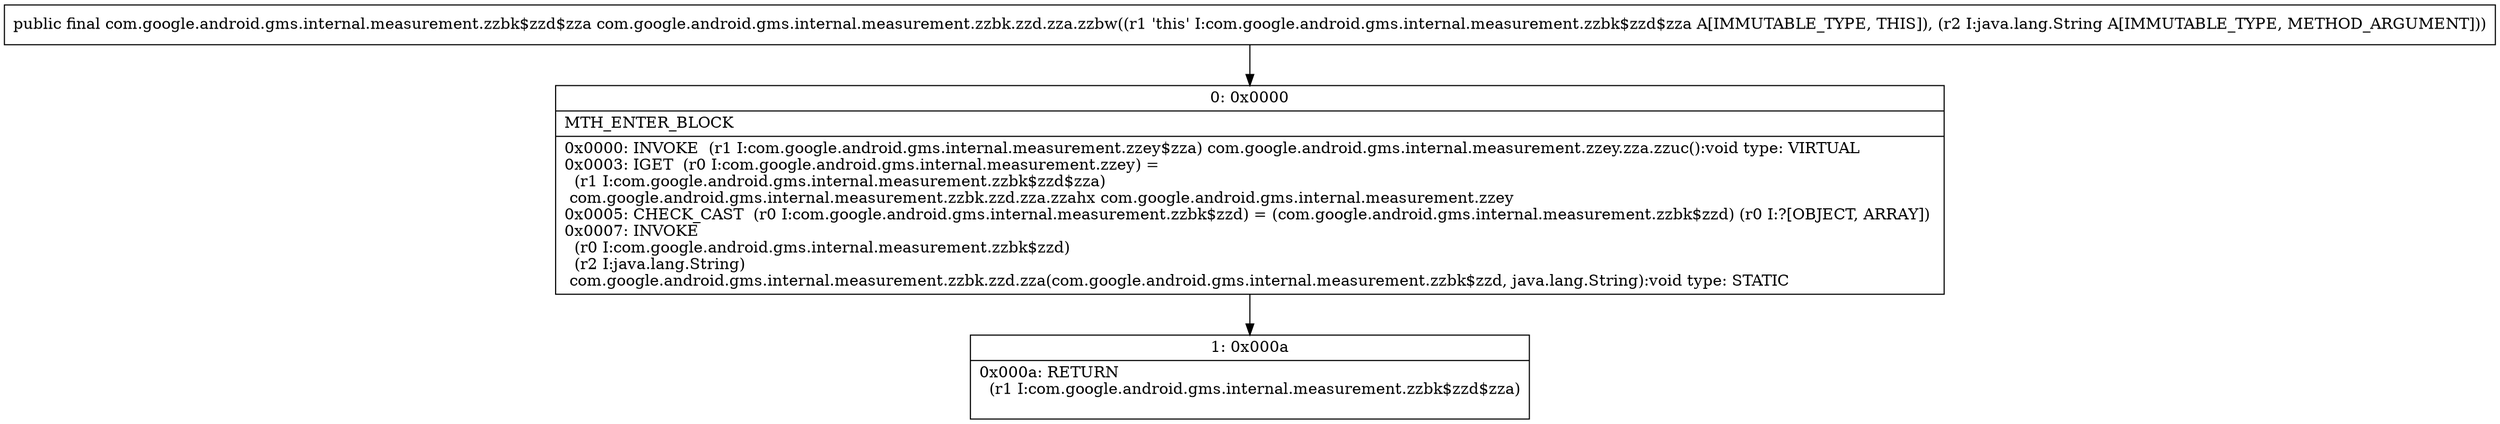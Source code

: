 digraph "CFG forcom.google.android.gms.internal.measurement.zzbk.zzd.zza.zzbw(Ljava\/lang\/String;)Lcom\/google\/android\/gms\/internal\/measurement\/zzbk$zzd$zza;" {
Node_0 [shape=record,label="{0\:\ 0x0000|MTH_ENTER_BLOCK\l|0x0000: INVOKE  (r1 I:com.google.android.gms.internal.measurement.zzey$zza) com.google.android.gms.internal.measurement.zzey.zza.zzuc():void type: VIRTUAL \l0x0003: IGET  (r0 I:com.google.android.gms.internal.measurement.zzey) = \l  (r1 I:com.google.android.gms.internal.measurement.zzbk$zzd$zza)\l com.google.android.gms.internal.measurement.zzbk.zzd.zza.zzahx com.google.android.gms.internal.measurement.zzey \l0x0005: CHECK_CAST  (r0 I:com.google.android.gms.internal.measurement.zzbk$zzd) = (com.google.android.gms.internal.measurement.zzbk$zzd) (r0 I:?[OBJECT, ARRAY]) \l0x0007: INVOKE  \l  (r0 I:com.google.android.gms.internal.measurement.zzbk$zzd)\l  (r2 I:java.lang.String)\l com.google.android.gms.internal.measurement.zzbk.zzd.zza(com.google.android.gms.internal.measurement.zzbk$zzd, java.lang.String):void type: STATIC \l}"];
Node_1 [shape=record,label="{1\:\ 0x000a|0x000a: RETURN  \l  (r1 I:com.google.android.gms.internal.measurement.zzbk$zzd$zza)\l \l}"];
MethodNode[shape=record,label="{public final com.google.android.gms.internal.measurement.zzbk$zzd$zza com.google.android.gms.internal.measurement.zzbk.zzd.zza.zzbw((r1 'this' I:com.google.android.gms.internal.measurement.zzbk$zzd$zza A[IMMUTABLE_TYPE, THIS]), (r2 I:java.lang.String A[IMMUTABLE_TYPE, METHOD_ARGUMENT])) }"];
MethodNode -> Node_0;
Node_0 -> Node_1;
}

